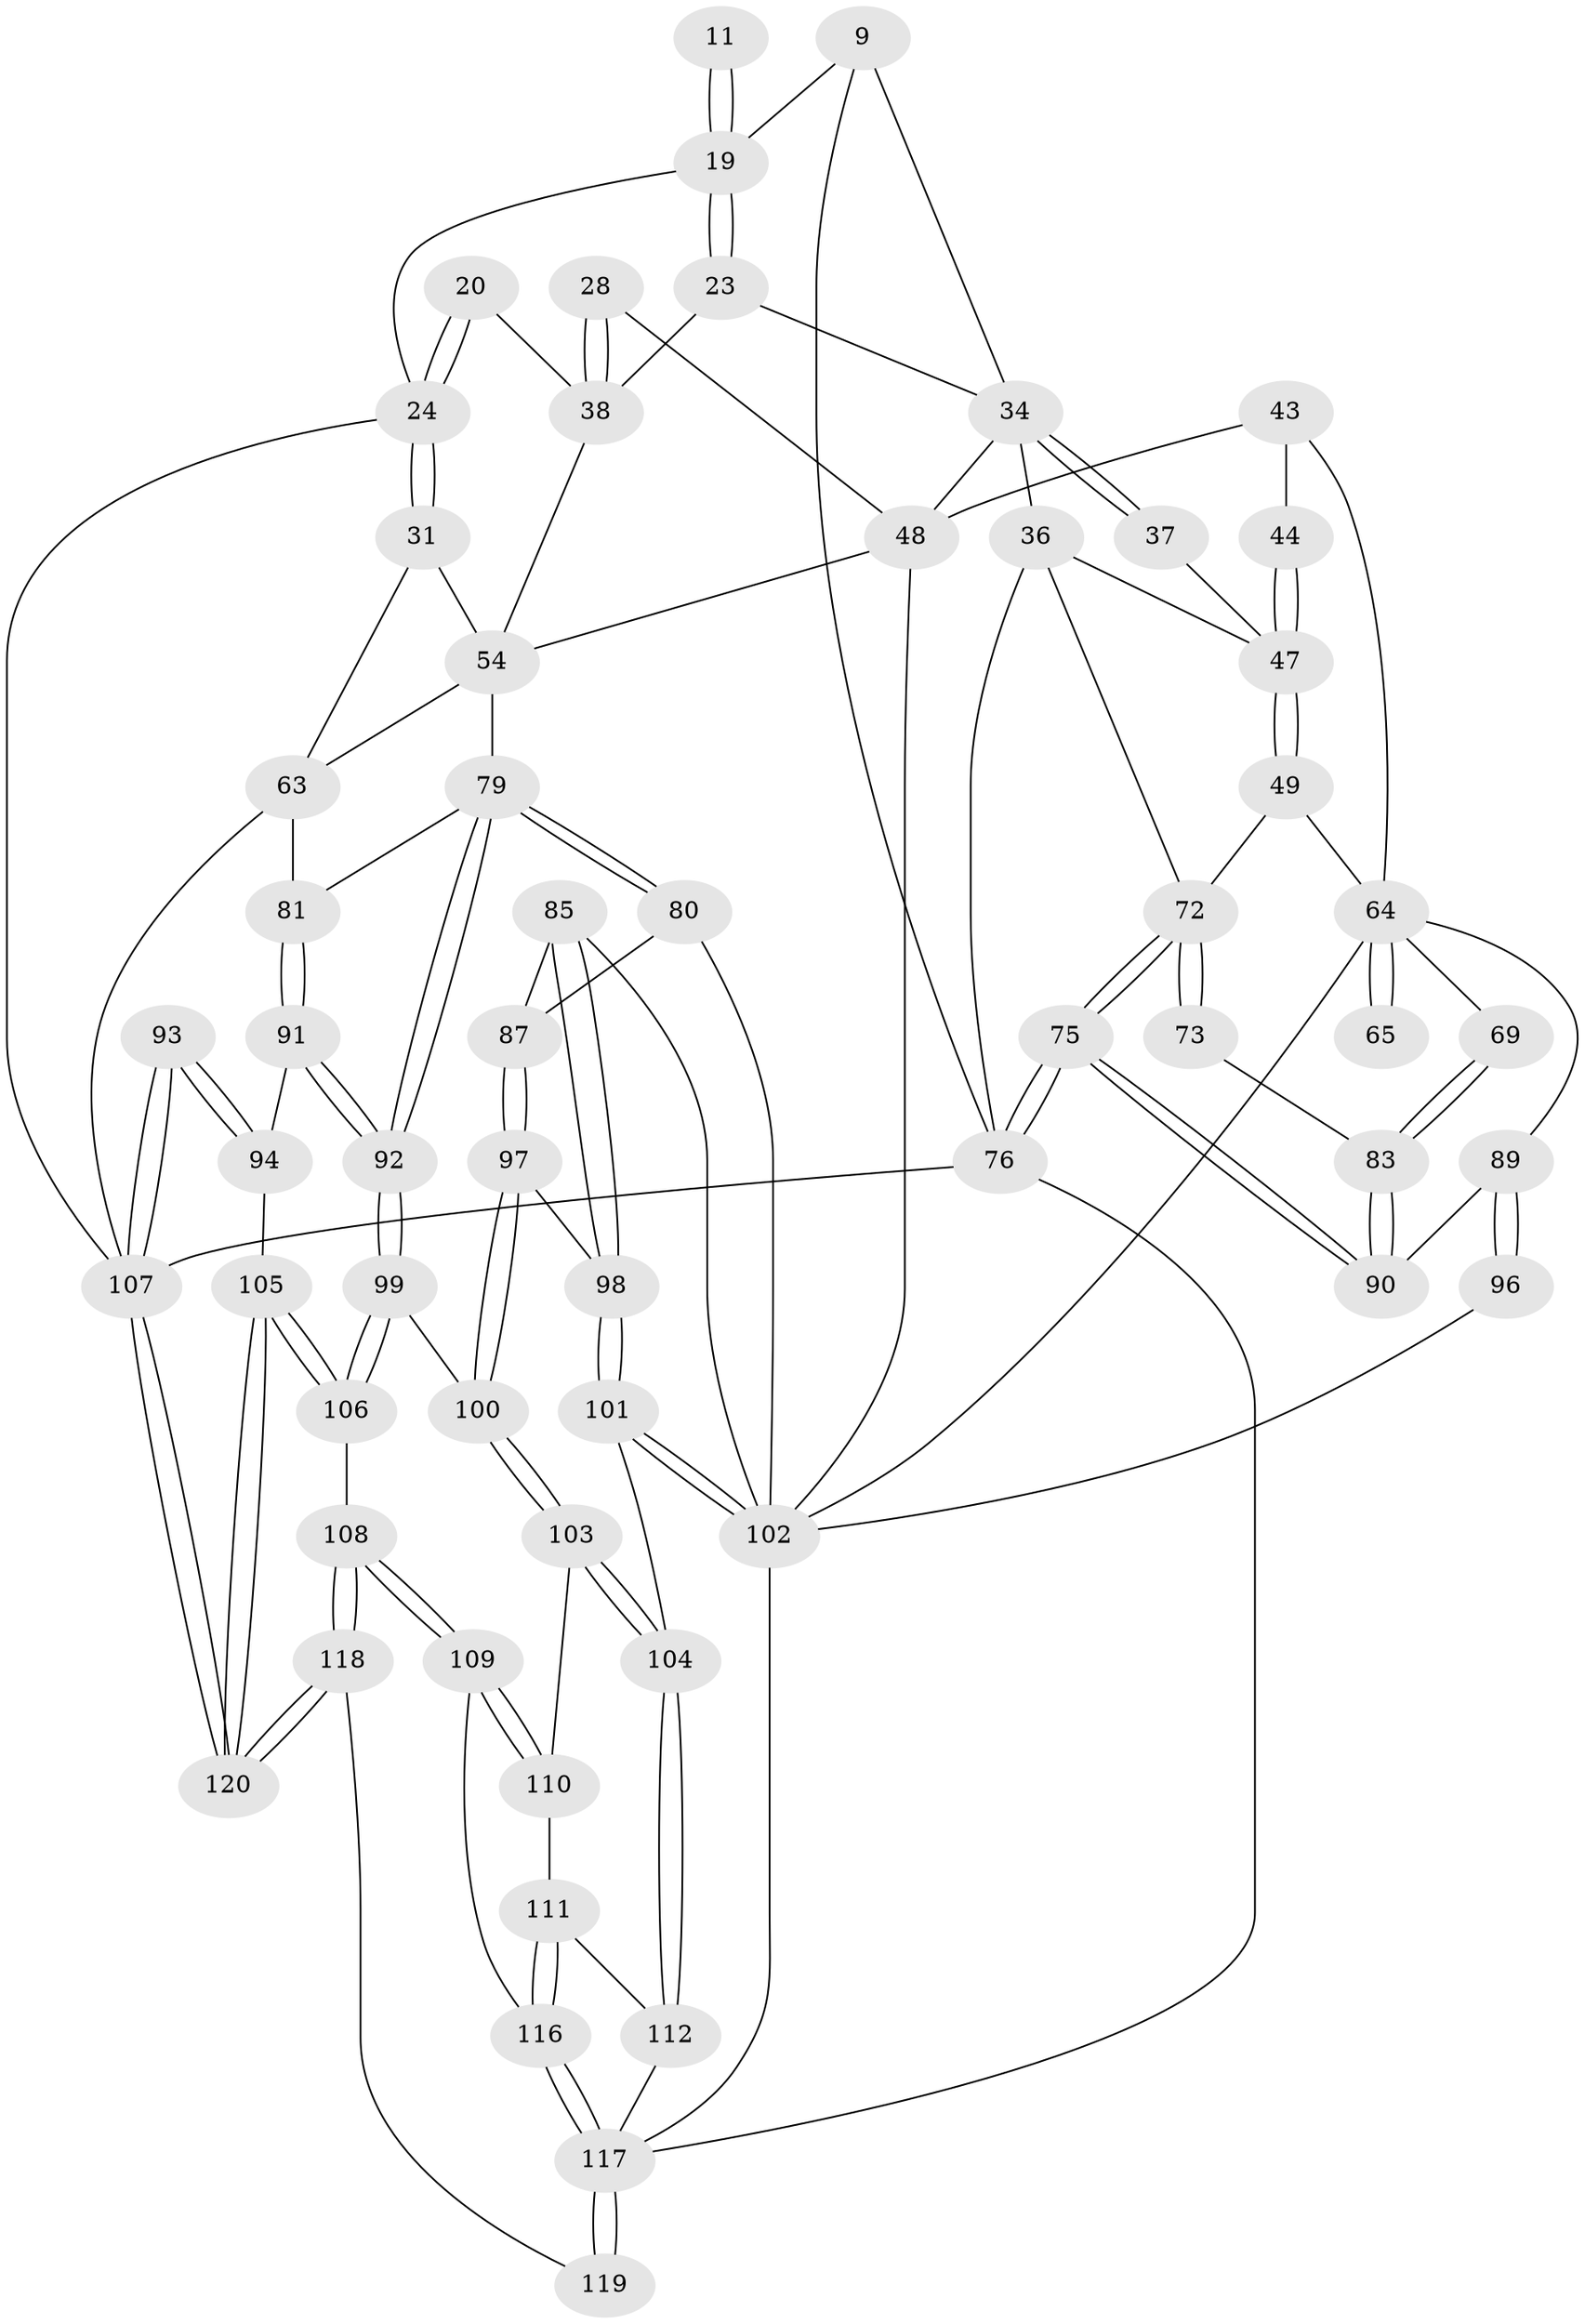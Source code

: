 // original degree distribution, {3: 0.016666666666666666, 4: 0.25833333333333336, 5: 0.48333333333333334, 6: 0.24166666666666667}
// Generated by graph-tools (version 1.1) at 2025/00/03/09/25 05:00:27]
// undirected, 60 vertices, 139 edges
graph export_dot {
graph [start="1"]
  node [color=gray90,style=filled];
  9 [pos="+0.2297829759226796+0.11440098734644895",super="+6+8"];
  11 [pos="+0.5393347930202849+0.031022665209744626"];
  19 [pos="+0.5318867391427254+0.10447476319416736",super="+16+10+12"];
  20 [pos="+0.6348641014673616+0.20975689567040046"];
  23 [pos="+0.5220419528462449+0.12662668839788532",super="+17"];
  24 [pos="+0.6837735116086726+0.24139762040840934",super="+14+15+13"];
  28 [pos="+0.47520228134851517+0.20390618447117012"];
  31 [pos="+0.7252872454748581+0.277801639215952",super="+30"];
  34 [pos="+0+0.12393111360666198",super="+27+26"];
  36 [pos="+0+0.05011118352483385",super="+35"];
  37 [pos="+0.19419482622903003+0.2650875393751989"];
  38 [pos="+0.5344418228910276+0.33855789525620406",super="+21+22"];
  43 [pos="+0.26463297939770214+0.3563423496563731"];
  44 [pos="+0.23610007228658839+0.3442687474071784"];
  47 [pos="+0.11349814375039627+0.39457707499179423",super="+46+45"];
  48 [pos="+0.45630539180977947+0.41040317958192873",super="+42"];
  49 [pos="+0.10946771549405324+0.4086350304560839"];
  54 [pos="+0.7114618803380943+0.37629148446049915",super="+41"];
  63 [pos="+0.9231905205625317+0.5050287607698982",super="+53"];
  64 [pos="+0.22746760142320735+0.5297550775424201",super="+61+55+57"];
  65 [pos="+0.18636669106961143+0.4797402631636144"];
  69 [pos="+0.17343099062060435+0.5483949149054465"];
  72 [pos="+0+0.6192185304128002",super="+51+50"];
  73 [pos="+0+0.5545935278881988",super="+71"];
  75 [pos="+0+0.8099494737599942"];
  76 [pos="+0+1",super="+5"];
  79 [pos="+0.63039689758611+0.619116098831202",super="+78+66"];
  80 [pos="+0.57597444524977+0.5992871035958999",super="+67"];
  81 [pos="+0.7950425896605965+0.5279130153682171",super="+77"];
  83 [pos="+0.11021010821137348+0.6390943801128",super="+82+70"];
  85 [pos="+0.3722705368478764+0.640215403596124",super="+84"];
  87 [pos="+0.5062339694362983+0.6480692327053978"];
  89 [pos="+0.08106074872251783+0.721588293495367",super="+88"];
  90 [pos="+0.08008558377941258+0.721389692661487"];
  91 [pos="+0.8186595035970347+0.6420688970755792"];
  92 [pos="+0.6642239616122689+0.7120581802299178"];
  93 [pos="+1+0.7217615588248129"];
  94 [pos="+0.8903619861045801+0.7044916305084268"];
  96 [pos="+0.22583740162860683+0.7780469972218843"];
  97 [pos="+0.5039458956294179+0.6690466550794326"];
  98 [pos="+0.3888405643376538+0.7339465380893211"];
  99 [pos="+0.6635256767033751+0.7160255122944577"];
  100 [pos="+0.5353434208252339+0.7588267357931335"];
  101 [pos="+0.3872933107597528+0.7491060707991768"];
  102 [pos="+0.2650598226104032+0.8233269750707735",super="+95+86+59+68"];
  103 [pos="+0.5263267513206437+0.7710217330483232"];
  104 [pos="+0.44946622606201636+0.7855580189614253"];
  105 [pos="+0.7397130228274176+0.8645163975944117"];
  106 [pos="+0.7311134351539601+0.8615950991726733"];
  107 [pos="+1+1",super="+4+62"];
  108 [pos="+0.6966799912713216+0.8767213761532995"];
  109 [pos="+0.6442027867055206+0.8804713595257693"];
  110 [pos="+0.5280042298464522+0.7753852986950607"];
  111 [pos="+0.5334834121297786+0.8941510436330911"];
  112 [pos="+0.4464478918752465+0.8786799389828277"];
  116 [pos="+0.5533326470667045+0.912876237679183"];
  117 [pos="+0.4925157171747022+1",super="+115+114"];
  118 [pos="+0.5289771357594872+1"];
  119 [pos="+0.4914813505384485+1"];
  120 [pos="+1+1"];
  9 -- 76;
  9 -- 34 [weight=2];
  9 -- 19;
  11 -- 19 [weight=3];
  11 -- 19;
  19 -- 23 [weight=2];
  19 -- 23;
  19 -- 24 [weight=2];
  20 -- 24 [weight=2];
  20 -- 24;
  20 -- 38;
  23 -- 38;
  23 -- 34;
  24 -- 31 [weight=2];
  24 -- 31;
  24 -- 107;
  28 -- 38 [weight=2];
  28 -- 38;
  28 -- 48;
  31 -- 63;
  31 -- 54;
  34 -- 37 [weight=2];
  34 -- 37;
  34 -- 36;
  34 -- 48;
  36 -- 76;
  36 -- 47;
  36 -- 72;
  37 -- 47;
  38 -- 54;
  43 -- 44;
  43 -- 48;
  43 -- 64;
  44 -- 47 [weight=2];
  44 -- 47;
  47 -- 49;
  47 -- 49;
  48 -- 102;
  48 -- 54;
  49 -- 72;
  49 -- 64;
  54 -- 79 [weight=2];
  54 -- 63;
  63 -- 81 [weight=2];
  63 -- 107 [weight=2];
  64 -- 65 [weight=3];
  64 -- 65;
  64 -- 69;
  64 -- 89;
  64 -- 102;
  69 -- 83 [weight=2];
  69 -- 83;
  72 -- 73 [weight=2];
  72 -- 73;
  72 -- 75;
  72 -- 75;
  73 -- 83 [weight=2];
  75 -- 76;
  75 -- 76;
  75 -- 90;
  75 -- 90;
  76 -- 107 [weight=2];
  76 -- 117;
  79 -- 80 [weight=2];
  79 -- 80;
  79 -- 92;
  79 -- 92;
  79 -- 81;
  80 -- 87;
  80 -- 102;
  81 -- 91;
  81 -- 91;
  83 -- 90;
  83 -- 90;
  85 -- 98;
  85 -- 98;
  85 -- 102 [weight=2];
  85 -- 87;
  87 -- 97;
  87 -- 97;
  89 -- 90;
  89 -- 96 [weight=2];
  89 -- 96;
  91 -- 92;
  91 -- 92;
  91 -- 94;
  92 -- 99;
  92 -- 99;
  93 -- 94;
  93 -- 94;
  93 -- 107 [weight=2];
  93 -- 107;
  94 -- 105;
  96 -- 102;
  97 -- 98;
  97 -- 100;
  97 -- 100;
  98 -- 101;
  98 -- 101;
  99 -- 100;
  99 -- 106;
  99 -- 106;
  100 -- 103;
  100 -- 103;
  101 -- 102;
  101 -- 102;
  101 -- 104;
  102 -- 117;
  103 -- 104;
  103 -- 104;
  103 -- 110;
  104 -- 112;
  104 -- 112;
  105 -- 106;
  105 -- 106;
  105 -- 120;
  105 -- 120;
  106 -- 108;
  107 -- 120;
  107 -- 120;
  108 -- 109;
  108 -- 109;
  108 -- 118;
  108 -- 118;
  109 -- 110;
  109 -- 110;
  109 -- 116;
  110 -- 111;
  111 -- 112;
  111 -- 116;
  111 -- 116;
  112 -- 117;
  116 -- 117;
  116 -- 117;
  117 -- 119 [weight=2];
  117 -- 119;
  118 -- 119;
  118 -- 120;
  118 -- 120;
}
